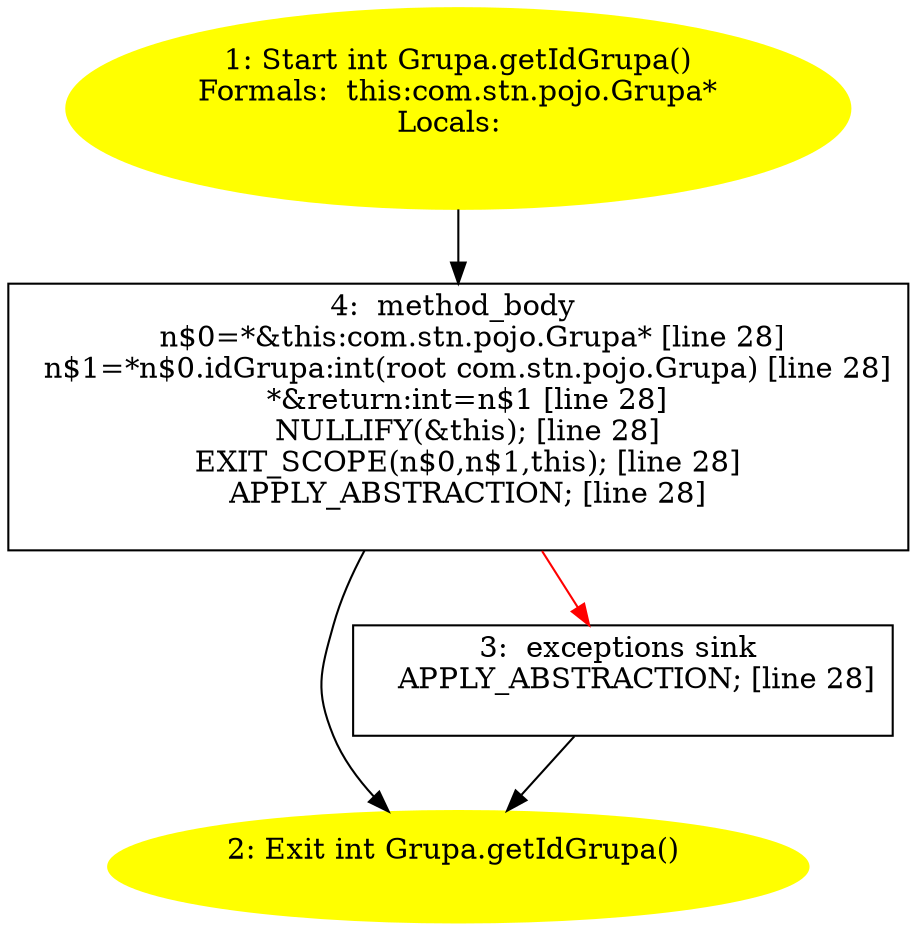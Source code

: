 /* @generated */
digraph cfg {
"com.stn.pojo.Grupa.getIdGrupa():int.1bf0c2dd6ea5d50db18c12e18c5cfd5d_1" [label="1: Start int Grupa.getIdGrupa()\nFormals:  this:com.stn.pojo.Grupa*\nLocals:  \n  " color=yellow style=filled]
	

	 "com.stn.pojo.Grupa.getIdGrupa():int.1bf0c2dd6ea5d50db18c12e18c5cfd5d_1" -> "com.stn.pojo.Grupa.getIdGrupa():int.1bf0c2dd6ea5d50db18c12e18c5cfd5d_4" ;
"com.stn.pojo.Grupa.getIdGrupa():int.1bf0c2dd6ea5d50db18c12e18c5cfd5d_2" [label="2: Exit int Grupa.getIdGrupa() \n  " color=yellow style=filled]
	

"com.stn.pojo.Grupa.getIdGrupa():int.1bf0c2dd6ea5d50db18c12e18c5cfd5d_3" [label="3:  exceptions sink \n   APPLY_ABSTRACTION; [line 28]\n " shape="box"]
	

	 "com.stn.pojo.Grupa.getIdGrupa():int.1bf0c2dd6ea5d50db18c12e18c5cfd5d_3" -> "com.stn.pojo.Grupa.getIdGrupa():int.1bf0c2dd6ea5d50db18c12e18c5cfd5d_2" ;
"com.stn.pojo.Grupa.getIdGrupa():int.1bf0c2dd6ea5d50db18c12e18c5cfd5d_4" [label="4:  method_body \n   n$0=*&this:com.stn.pojo.Grupa* [line 28]\n  n$1=*n$0.idGrupa:int(root com.stn.pojo.Grupa) [line 28]\n  *&return:int=n$1 [line 28]\n  NULLIFY(&this); [line 28]\n  EXIT_SCOPE(n$0,n$1,this); [line 28]\n  APPLY_ABSTRACTION; [line 28]\n " shape="box"]
	

	 "com.stn.pojo.Grupa.getIdGrupa():int.1bf0c2dd6ea5d50db18c12e18c5cfd5d_4" -> "com.stn.pojo.Grupa.getIdGrupa():int.1bf0c2dd6ea5d50db18c12e18c5cfd5d_2" ;
	 "com.stn.pojo.Grupa.getIdGrupa():int.1bf0c2dd6ea5d50db18c12e18c5cfd5d_4" -> "com.stn.pojo.Grupa.getIdGrupa():int.1bf0c2dd6ea5d50db18c12e18c5cfd5d_3" [color="red" ];
}
